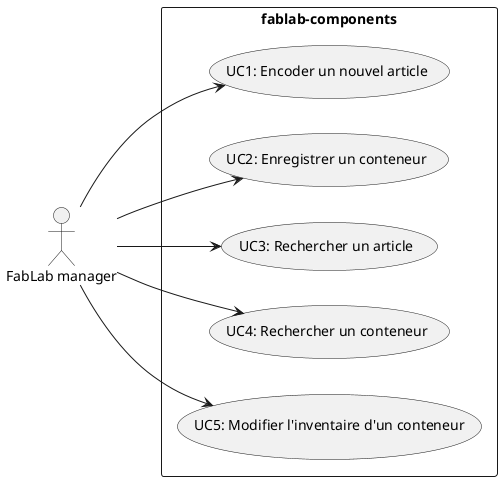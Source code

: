 @startuml usecases
left to right direction

actor "FabLab manager" as manager

rectangle "fablab-components" {
  (UC1: Encoder un nouvel article) as UC1
  (UC2: Enregistrer un conteneur) as UC2
  (UC3: Rechercher un article) as UC3
  (UC4: Rechercher un conteneur) as UC4
  (UC5: Modifier l'inventaire d'un conteneur) as UC5
}

manager --> UC1
manager --> UC2
manager --> UC3
manager --> UC4
manager --> UC5

@enduml
